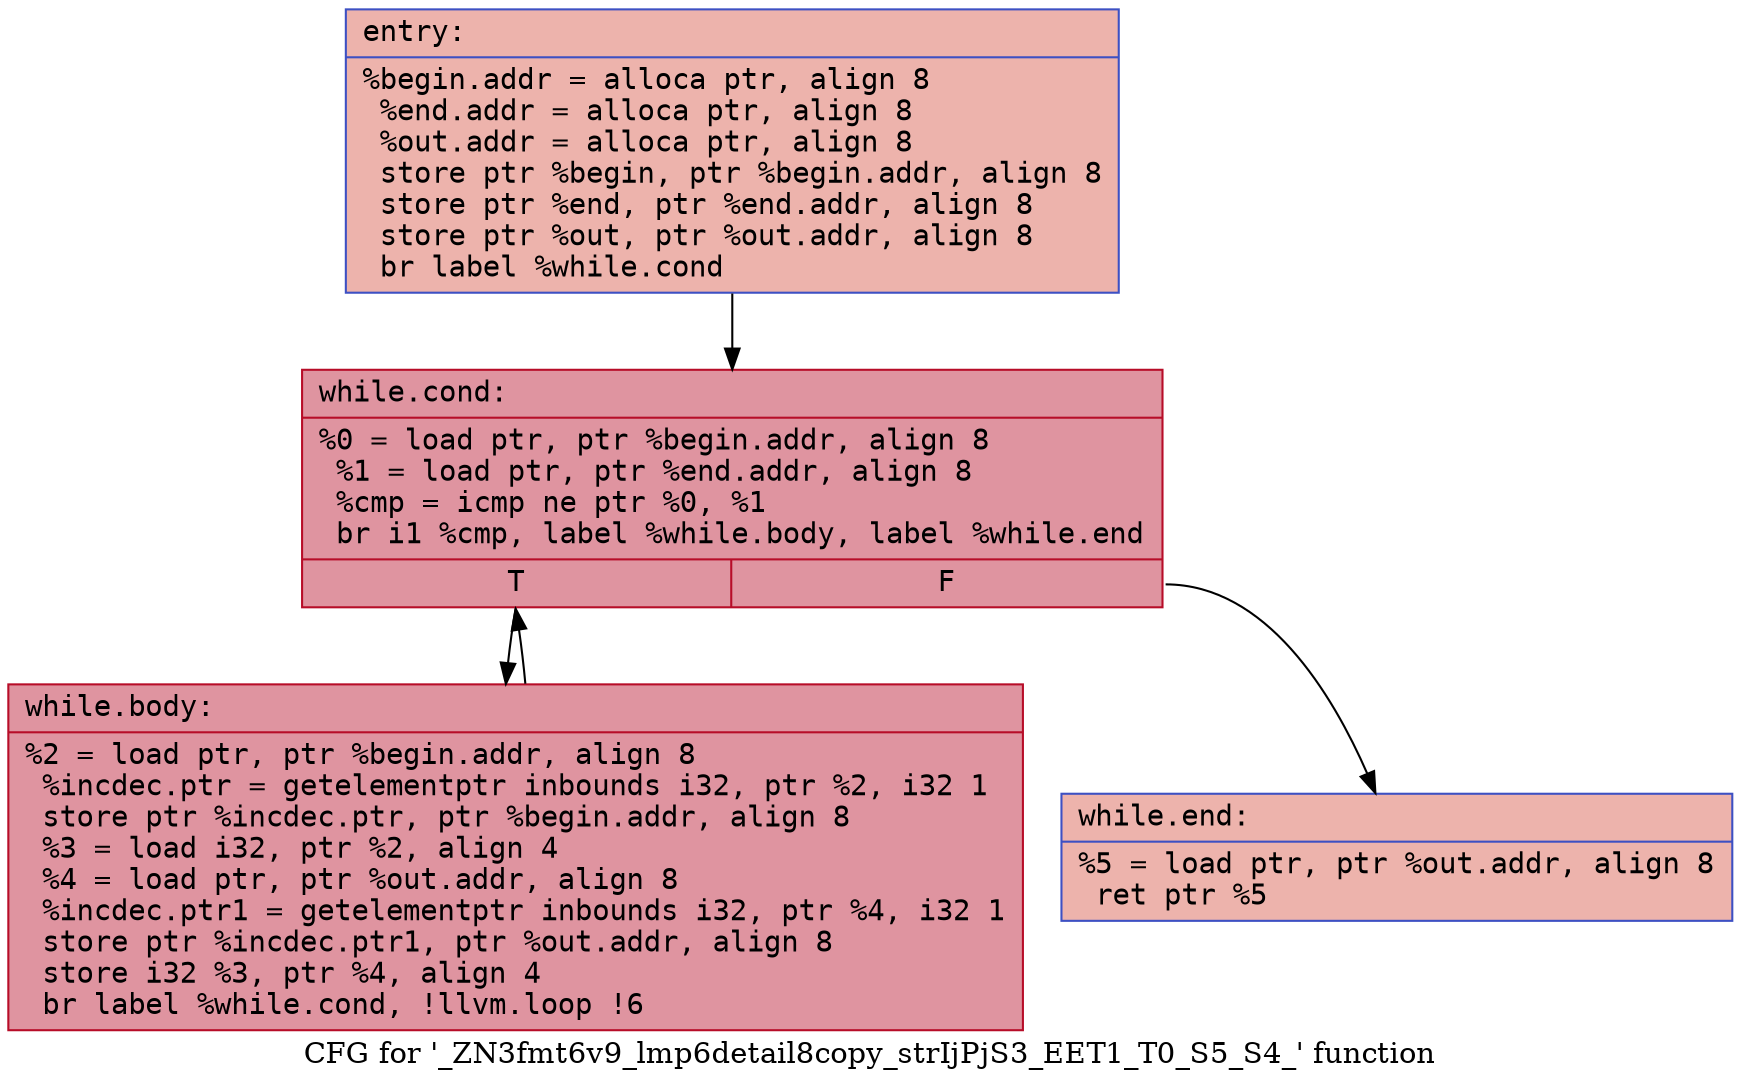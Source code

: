 digraph "CFG for '_ZN3fmt6v9_lmp6detail8copy_strIjPjS3_EET1_T0_S5_S4_' function" {
	label="CFG for '_ZN3fmt6v9_lmp6detail8copy_strIjPjS3_EET1_T0_S5_S4_' function";

	Node0x556bfec7f190 [shape=record,color="#3d50c3ff", style=filled, fillcolor="#d6524470" fontname="Courier",label="{entry:\l|  %begin.addr = alloca ptr, align 8\l  %end.addr = alloca ptr, align 8\l  %out.addr = alloca ptr, align 8\l  store ptr %begin, ptr %begin.addr, align 8\l  store ptr %end, ptr %end.addr, align 8\l  store ptr %out, ptr %out.addr, align 8\l  br label %while.cond\l}"];
	Node0x556bfec7f190 -> Node0x556bfec7f520[tooltip="entry -> while.cond\nProbability 100.00%" ];
	Node0x556bfec7f520 [shape=record,color="#b70d28ff", style=filled, fillcolor="#b70d2870" fontname="Courier",label="{while.cond:\l|  %0 = load ptr, ptr %begin.addr, align 8\l  %1 = load ptr, ptr %end.addr, align 8\l  %cmp = icmp ne ptr %0, %1\l  br i1 %cmp, label %while.body, label %while.end\l|{<s0>T|<s1>F}}"];
	Node0x556bfec7f520:s0 -> Node0x556bfec7f7c0[tooltip="while.cond -> while.body\nProbability 96.88%" ];
	Node0x556bfec7f520:s1 -> Node0x556bfec7f840[tooltip="while.cond -> while.end\nProbability 3.12%" ];
	Node0x556bfec7f7c0 [shape=record,color="#b70d28ff", style=filled, fillcolor="#b70d2870" fontname="Courier",label="{while.body:\l|  %2 = load ptr, ptr %begin.addr, align 8\l  %incdec.ptr = getelementptr inbounds i32, ptr %2, i32 1\l  store ptr %incdec.ptr, ptr %begin.addr, align 8\l  %3 = load i32, ptr %2, align 4\l  %4 = load ptr, ptr %out.addr, align 8\l  %incdec.ptr1 = getelementptr inbounds i32, ptr %4, i32 1\l  store ptr %incdec.ptr1, ptr %out.addr, align 8\l  store i32 %3, ptr %4, align 4\l  br label %while.cond, !llvm.loop !6\l}"];
	Node0x556bfec7f7c0 -> Node0x556bfec7f520[tooltip="while.body -> while.cond\nProbability 100.00%" ];
	Node0x556bfec7f840 [shape=record,color="#3d50c3ff", style=filled, fillcolor="#d6524470" fontname="Courier",label="{while.end:\l|  %5 = load ptr, ptr %out.addr, align 8\l  ret ptr %5\l}"];
}
